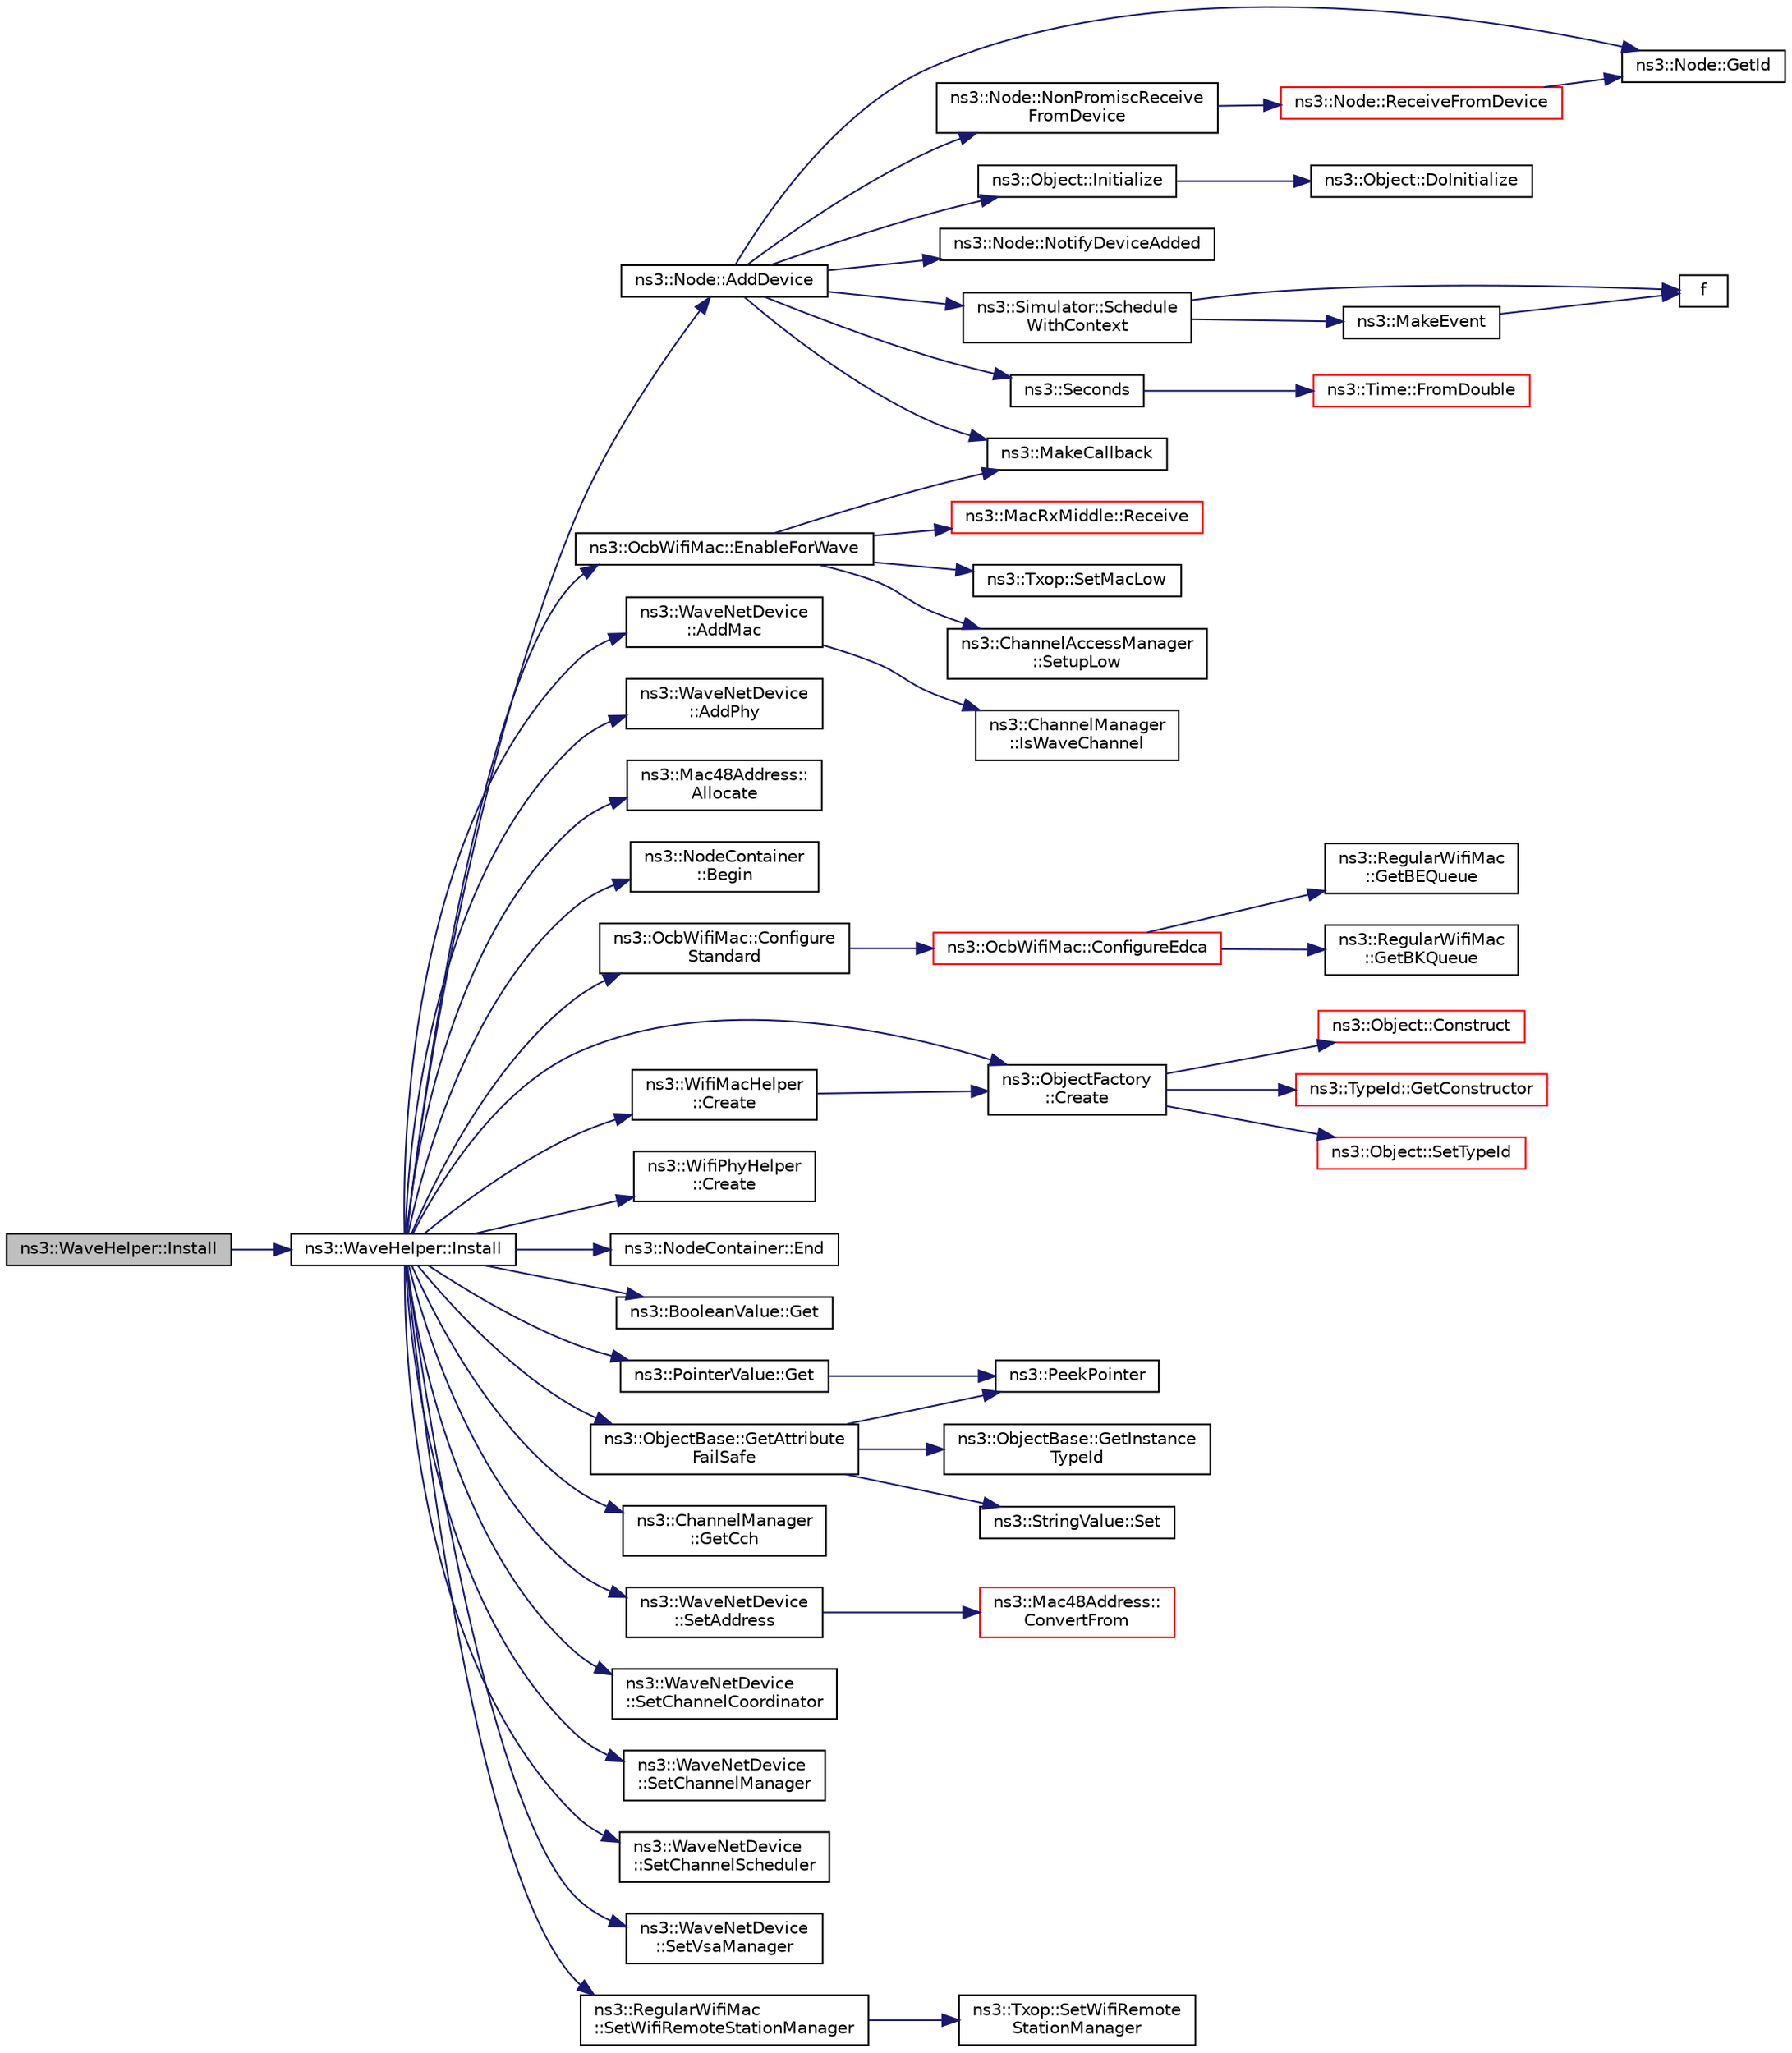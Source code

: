 digraph "ns3::WaveHelper::Install"
{
 // LATEX_PDF_SIZE
  edge [fontname="Helvetica",fontsize="10",labelfontname="Helvetica",labelfontsize="10"];
  node [fontname="Helvetica",fontsize="10",shape=record];
  rankdir="LR";
  Node1 [label="ns3::WaveHelper::Install",height=0.2,width=0.4,color="black", fillcolor="grey75", style="filled", fontcolor="black",tooltip=" "];
  Node1 -> Node2 [color="midnightblue",fontsize="10",style="solid",fontname="Helvetica"];
  Node2 [label="ns3::WaveHelper::Install",height=0.2,width=0.4,color="black", fillcolor="white", style="filled",URL="$classns3_1_1_wave_helper.html#a31155675aae4cc3ca5320664f15a967d",tooltip=" "];
  Node2 -> Node3 [color="midnightblue",fontsize="10",style="solid",fontname="Helvetica"];
  Node3 [label="ns3::Node::AddDevice",height=0.2,width=0.4,color="black", fillcolor="white", style="filled",URL="$classns3_1_1_node.html#a42ff83ee1d5d1649c770d3f5b62375de",tooltip="Associate a NetDevice to this node."];
  Node3 -> Node4 [color="midnightblue",fontsize="10",style="solid",fontname="Helvetica"];
  Node4 [label="ns3::Node::GetId",height=0.2,width=0.4,color="black", fillcolor="white", style="filled",URL="$classns3_1_1_node.html#a2ed8663077afcb8db519296b0ada6355",tooltip=" "];
  Node3 -> Node5 [color="midnightblue",fontsize="10",style="solid",fontname="Helvetica"];
  Node5 [label="ns3::Object::Initialize",height=0.2,width=0.4,color="black", fillcolor="white", style="filled",URL="$classns3_1_1_object.html#af4411cb29971772fcd09203474a95078",tooltip="Invoke DoInitialize on all Objects aggregated to this one."];
  Node5 -> Node6 [color="midnightblue",fontsize="10",style="solid",fontname="Helvetica"];
  Node6 [label="ns3::Object::DoInitialize",height=0.2,width=0.4,color="black", fillcolor="white", style="filled",URL="$classns3_1_1_object.html#af8482a521433409fb5c7f749398c9dbe",tooltip="Initialize() implementation."];
  Node3 -> Node7 [color="midnightblue",fontsize="10",style="solid",fontname="Helvetica"];
  Node7 [label="ns3::MakeCallback",height=0.2,width=0.4,color="black", fillcolor="white", style="filled",URL="$namespacens3.html#af1dde3c04374147fca0cfe3b0766d664",tooltip="Build Callbacks for class method members which take varying numbers of arguments and potentially retu..."];
  Node3 -> Node8 [color="midnightblue",fontsize="10",style="solid",fontname="Helvetica"];
  Node8 [label="ns3::Node::NonPromiscReceive\lFromDevice",height=0.2,width=0.4,color="black", fillcolor="white", style="filled",URL="$classns3_1_1_node.html#a72ebf5bdc911879511f1e249d471f7e5",tooltip="Receive a packet from a device in non-promiscuous mode."];
  Node8 -> Node9 [color="midnightblue",fontsize="10",style="solid",fontname="Helvetica"];
  Node9 [label="ns3::Node::ReceiveFromDevice",height=0.2,width=0.4,color="red", fillcolor="white", style="filled",URL="$classns3_1_1_node.html#a6cbe61c071c85bb3ba5d4843132cd119",tooltip="Receive a packet from a device."];
  Node9 -> Node4 [color="midnightblue",fontsize="10",style="solid",fontname="Helvetica"];
  Node3 -> Node61 [color="midnightblue",fontsize="10",style="solid",fontname="Helvetica"];
  Node61 [label="ns3::Node::NotifyDeviceAdded",height=0.2,width=0.4,color="black", fillcolor="white", style="filled",URL="$classns3_1_1_node.html#ae85e535c650941f4f8ca6845a9f61e42",tooltip="Notifies all the DeviceAdditionListener about the new device added."];
  Node3 -> Node62 [color="midnightblue",fontsize="10",style="solid",fontname="Helvetica"];
  Node62 [label="ns3::Simulator::Schedule\lWithContext",height=0.2,width=0.4,color="black", fillcolor="white", style="filled",URL="$classns3_1_1_simulator.html#a6801feda0ccf0595cb48d1e962cd40a1",tooltip="Schedule an event with the given context."];
  Node62 -> Node63 [color="midnightblue",fontsize="10",style="solid",fontname="Helvetica"];
  Node63 [label="f",height=0.2,width=0.4,color="black", fillcolor="white", style="filled",URL="$80211b_8c.html#ae7ffc1a8f84fa47a0812b2f2b9627132",tooltip=" "];
  Node62 -> Node64 [color="midnightblue",fontsize="10",style="solid",fontname="Helvetica"];
  Node64 [label="ns3::MakeEvent",height=0.2,width=0.4,color="black", fillcolor="white", style="filled",URL="$group__makeeventfnptr.html#ga289a28a2497c18a9bd299e5e2014094b",tooltip="Make an EventImpl from a function pointer taking varying numbers of arguments."];
  Node64 -> Node63 [color="midnightblue",fontsize="10",style="solid",fontname="Helvetica"];
  Node3 -> Node65 [color="midnightblue",fontsize="10",style="solid",fontname="Helvetica"];
  Node65 [label="ns3::Seconds",height=0.2,width=0.4,color="black", fillcolor="white", style="filled",URL="$group__timecivil.html#ga33c34b816f8ff6628e33d5c8e9713b9e",tooltip="Construct a Time in the indicated unit."];
  Node65 -> Node66 [color="midnightblue",fontsize="10",style="solid",fontname="Helvetica"];
  Node66 [label="ns3::Time::FromDouble",height=0.2,width=0.4,color="red", fillcolor="white", style="filled",URL="$classns3_1_1_time.html#a60e845f4a74e62495b86356afe604cb4",tooltip="Create a Time equal to value in unit unit."];
  Node2 -> Node71 [color="midnightblue",fontsize="10",style="solid",fontname="Helvetica"];
  Node71 [label="ns3::WaveNetDevice\l::AddMac",height=0.2,width=0.4,color="black", fillcolor="white", style="filled",URL="$classns3_1_1_wave_net_device.html#a1c2c9c7feb2a647396934f2b538afd1b",tooltip=" "];
  Node71 -> Node72 [color="midnightblue",fontsize="10",style="solid",fontname="Helvetica"];
  Node72 [label="ns3::ChannelManager\l::IsWaveChannel",height=0.2,width=0.4,color="black", fillcolor="white", style="filled",URL="$classns3_1_1_channel_manager.html#ae06978b638275c7a37ba6505e2104f92",tooltip=" "];
  Node2 -> Node73 [color="midnightblue",fontsize="10",style="solid",fontname="Helvetica"];
  Node73 [label="ns3::WaveNetDevice\l::AddPhy",height=0.2,width=0.4,color="black", fillcolor="white", style="filled",URL="$classns3_1_1_wave_net_device.html#a067a76c0ee75baca3d269038645780da",tooltip=" "];
  Node2 -> Node74 [color="midnightblue",fontsize="10",style="solid",fontname="Helvetica"];
  Node74 [label="ns3::Mac48Address::\lAllocate",height=0.2,width=0.4,color="black", fillcolor="white", style="filled",URL="$classns3_1_1_mac48_address.html#a203b53c035649c0d4881fa1115aa2cdb",tooltip="Allocate a new Mac48Address."];
  Node2 -> Node75 [color="midnightblue",fontsize="10",style="solid",fontname="Helvetica"];
  Node75 [label="ns3::NodeContainer\l::Begin",height=0.2,width=0.4,color="black", fillcolor="white", style="filled",URL="$classns3_1_1_node_container.html#a2bfe1f50688c96e0888b1907e1e2f324",tooltip="Get an iterator which refers to the first Node in the container."];
  Node2 -> Node76 [color="midnightblue",fontsize="10",style="solid",fontname="Helvetica"];
  Node76 [label="ns3::OcbWifiMac::Configure\lStandard",height=0.2,width=0.4,color="black", fillcolor="white", style="filled",URL="$classns3_1_1_ocb_wifi_mac.html#af21336a3b77cc623fdc2b5b703b63dab",tooltip=" "];
  Node76 -> Node77 [color="midnightblue",fontsize="10",style="solid",fontname="Helvetica"];
  Node77 [label="ns3::OcbWifiMac::ConfigureEdca",height=0.2,width=0.4,color="red", fillcolor="white", style="filled",URL="$classns3_1_1_ocb_wifi_mac.html#ac22b6919845bacc7bef4cf6426e95bbd",tooltip=" "];
  Node77 -> Node78 [color="midnightblue",fontsize="10",style="solid",fontname="Helvetica"];
  Node78 [label="ns3::RegularWifiMac\l::GetBEQueue",height=0.2,width=0.4,color="black", fillcolor="white", style="filled",URL="$classns3_1_1_regular_wifi_mac.html#a332d11fec14acefd309b42283fa58c3c",tooltip="Accessor for the AC_BE channel access function."];
  Node77 -> Node79 [color="midnightblue",fontsize="10",style="solid",fontname="Helvetica"];
  Node79 [label="ns3::RegularWifiMac\l::GetBKQueue",height=0.2,width=0.4,color="black", fillcolor="white", style="filled",URL="$classns3_1_1_regular_wifi_mac.html#a54315bf664541f02a2da1b5bb6988c2c",tooltip="Accessor for the AC_BK channel access function."];
  Node2 -> Node88 [color="midnightblue",fontsize="10",style="solid",fontname="Helvetica"];
  Node88 [label="ns3::WifiMacHelper\l::Create",height=0.2,width=0.4,color="black", fillcolor="white", style="filled",URL="$classns3_1_1_wifi_mac_helper.html#a66354d7a3bdbaf1c785a32647dabc1f2",tooltip=" "];
  Node88 -> Node13 [color="midnightblue",fontsize="10",style="solid",fontname="Helvetica"];
  Node13 [label="ns3::ObjectFactory\l::Create",height=0.2,width=0.4,color="black", fillcolor="white", style="filled",URL="$classns3_1_1_object_factory.html#a52eda277f4aaab54266134ba48102ad7",tooltip="Create an Object instance of the configured TypeId."];
  Node13 -> Node14 [color="midnightblue",fontsize="10",style="solid",fontname="Helvetica"];
  Node14 [label="ns3::Object::Construct",height=0.2,width=0.4,color="red", fillcolor="white", style="filled",URL="$classns3_1_1_object.html#a636e8411dc5228771f45c9b805d348fa",tooltip="Initialize all member variables registered as Attributes of this TypeId."];
  Node13 -> Node38 [color="midnightblue",fontsize="10",style="solid",fontname="Helvetica"];
  Node38 [label="ns3::TypeId::GetConstructor",height=0.2,width=0.4,color="red", fillcolor="white", style="filled",URL="$classns3_1_1_type_id.html#a66b2628edf921fc88945ec8a8f3a1683",tooltip="Get the constructor callback."];
  Node13 -> Node40 [color="midnightblue",fontsize="10",style="solid",fontname="Helvetica"];
  Node40 [label="ns3::Object::SetTypeId",height=0.2,width=0.4,color="red", fillcolor="white", style="filled",URL="$classns3_1_1_object.html#a19b1ebd8ec8fe404845e665880a6c5ad",tooltip="Set the TypeId of this Object."];
  Node2 -> Node89 [color="midnightblue",fontsize="10",style="solid",fontname="Helvetica"];
  Node89 [label="ns3::WifiPhyHelper\l::Create",height=0.2,width=0.4,color="black", fillcolor="white", style="filled",URL="$classns3_1_1_wifi_phy_helper.html#a0f7f4ce41ebe74cbba4f89bc9a9fec8e",tooltip=" "];
  Node2 -> Node13 [color="midnightblue",fontsize="10",style="solid",fontname="Helvetica"];
  Node2 -> Node90 [color="midnightblue",fontsize="10",style="solid",fontname="Helvetica"];
  Node90 [label="ns3::OcbWifiMac::EnableForWave",height=0.2,width=0.4,color="black", fillcolor="white", style="filled",URL="$classns3_1_1_ocb_wifi_mac.html#a7da6015f1bb04ffbb0974f9c94ccf988",tooltip=" "];
  Node90 -> Node7 [color="midnightblue",fontsize="10",style="solid",fontname="Helvetica"];
  Node90 -> Node91 [color="midnightblue",fontsize="10",style="solid",fontname="Helvetica"];
  Node91 [label="ns3::MacRxMiddle::Receive",height=0.2,width=0.4,color="red", fillcolor="white", style="filled",URL="$classns3_1_1_mac_rx_middle.html#a816ef69ee0b13d326f3f10d4cf3f6603",tooltip="Receive a packet."];
  Node90 -> Node164 [color="midnightblue",fontsize="10",style="solid",fontname="Helvetica"];
  Node164 [label="ns3::Txop::SetMacLow",height=0.2,width=0.4,color="black", fillcolor="white", style="filled",URL="$classns3_1_1_txop.html#ad0d6f0b23a1fd49fe4bbc18b56b51449",tooltip="Set MacLow associated with this Txop."];
  Node90 -> Node165 [color="midnightblue",fontsize="10",style="solid",fontname="Helvetica"];
  Node165 [label="ns3::ChannelAccessManager\l::SetupLow",height=0.2,width=0.4,color="black", fillcolor="white", style="filled",URL="$classns3_1_1_channel_access_manager.html#a10e852440d4131a899b910aff0be32c5",tooltip="Set up listener for MacLow events."];
  Node2 -> Node166 [color="midnightblue",fontsize="10",style="solid",fontname="Helvetica"];
  Node166 [label="ns3::NodeContainer::End",height=0.2,width=0.4,color="black", fillcolor="white", style="filled",URL="$classns3_1_1_node_container.html#a4904853b5d3e86f622a2ef8b4e959e08",tooltip="Get an iterator which indicates past-the-last Node in the container."];
  Node2 -> Node167 [color="midnightblue",fontsize="10",style="solid",fontname="Helvetica"];
  Node167 [label="ns3::BooleanValue::Get",height=0.2,width=0.4,color="black", fillcolor="white", style="filled",URL="$classns3_1_1_boolean_value.html#a9a4461490f9b71d99b07bb73993f0f00",tooltip=" "];
  Node2 -> Node168 [color="midnightblue",fontsize="10",style="solid",fontname="Helvetica"];
  Node168 [label="ns3::PointerValue::Get",height=0.2,width=0.4,color="black", fillcolor="white", style="filled",URL="$classns3_1_1_pointer_value.html#a13334c3a4ada0f439bdad5190a0994c7",tooltip=" "];
  Node168 -> Node160 [color="midnightblue",fontsize="10",style="solid",fontname="Helvetica"];
  Node160 [label="ns3::PeekPointer",height=0.2,width=0.4,color="black", fillcolor="white", style="filled",URL="$namespacens3.html#af2a7557fe9afdd98d8f6f8f6e412cf5a",tooltip=" "];
  Node2 -> Node169 [color="midnightblue",fontsize="10",style="solid",fontname="Helvetica"];
  Node169 [label="ns3::ObjectBase::GetAttribute\lFailSafe",height=0.2,width=0.4,color="black", fillcolor="white", style="filled",URL="$classns3_1_1_object_base.html#a79b981cfd59c1fa1ae62854b975f0a06",tooltip="Get the value of an attribute without raising erros."];
  Node169 -> Node26 [color="midnightblue",fontsize="10",style="solid",fontname="Helvetica"];
  Node26 [label="ns3::ObjectBase::GetInstance\lTypeId",height=0.2,width=0.4,color="black", fillcolor="white", style="filled",URL="$classns3_1_1_object_base.html#abe5b43a6f5b99a92a4c3122db31f06fb",tooltip="Get the most derived TypeId for this Object."];
  Node169 -> Node160 [color="midnightblue",fontsize="10",style="solid",fontname="Helvetica"];
  Node169 -> Node52 [color="midnightblue",fontsize="10",style="solid",fontname="Helvetica"];
  Node52 [label="ns3::StringValue::Set",height=0.2,width=0.4,color="black", fillcolor="white", style="filled",URL="$classns3_1_1_string_value.html#a17693012c6f2c52875e0d631fbf40155",tooltip="Set the value."];
  Node2 -> Node170 [color="midnightblue",fontsize="10",style="solid",fontname="Helvetica"];
  Node170 [label="ns3::ChannelManager\l::GetCch",height=0.2,width=0.4,color="black", fillcolor="white", style="filled",URL="$classns3_1_1_channel_manager.html#adbf5775f7d647b14c14fdcdbb00f67d0",tooltip=" "];
  Node2 -> Node171 [color="midnightblue",fontsize="10",style="solid",fontname="Helvetica"];
  Node171 [label="ns3::WaveNetDevice\l::SetAddress",height=0.2,width=0.4,color="black", fillcolor="white", style="filled",URL="$classns3_1_1_wave_net_device.html#af398bddb4768c86bdd1cb37ca1963eca",tooltip="Set the address of this interface."];
  Node171 -> Node172 [color="midnightblue",fontsize="10",style="solid",fontname="Helvetica"];
  Node172 [label="ns3::Mac48Address::\lConvertFrom",height=0.2,width=0.4,color="red", fillcolor="white", style="filled",URL="$classns3_1_1_mac48_address.html#a911ce13603a9ef837545a032b6523ae4",tooltip=" "];
  Node2 -> Node175 [color="midnightblue",fontsize="10",style="solid",fontname="Helvetica"];
  Node175 [label="ns3::WaveNetDevice\l::SetChannelCoordinator",height=0.2,width=0.4,color="black", fillcolor="white", style="filled",URL="$classns3_1_1_wave_net_device.html#a0bd0431f70e5ea68ae818650b6ff06d8",tooltip=" "];
  Node2 -> Node176 [color="midnightblue",fontsize="10",style="solid",fontname="Helvetica"];
  Node176 [label="ns3::WaveNetDevice\l::SetChannelManager",height=0.2,width=0.4,color="black", fillcolor="white", style="filled",URL="$classns3_1_1_wave_net_device.html#acc72aa6c137e1c78c6e5bc3c19973ef4",tooltip=" "];
  Node2 -> Node177 [color="midnightblue",fontsize="10",style="solid",fontname="Helvetica"];
  Node177 [label="ns3::WaveNetDevice\l::SetChannelScheduler",height=0.2,width=0.4,color="black", fillcolor="white", style="filled",URL="$classns3_1_1_wave_net_device.html#a3aa4f3edcb781fca5306e817315cd31b",tooltip=" "];
  Node2 -> Node178 [color="midnightblue",fontsize="10",style="solid",fontname="Helvetica"];
  Node178 [label="ns3::WaveNetDevice\l::SetVsaManager",height=0.2,width=0.4,color="black", fillcolor="white", style="filled",URL="$classns3_1_1_wave_net_device.html#a67b70adf83f3029059e45b8f99901b9d",tooltip=" "];
  Node2 -> Node179 [color="midnightblue",fontsize="10",style="solid",fontname="Helvetica"];
  Node179 [label="ns3::RegularWifiMac\l::SetWifiRemoteStationManager",height=0.2,width=0.4,color="black", fillcolor="white", style="filled",URL="$classns3_1_1_regular_wifi_mac.html#a2519a6cbda45d3fd449d41c5f889d42b",tooltip=" "];
  Node179 -> Node180 [color="midnightblue",fontsize="10",style="solid",fontname="Helvetica"];
  Node180 [label="ns3::Txop::SetWifiRemote\lStationManager",height=0.2,width=0.4,color="black", fillcolor="white", style="filled",URL="$classns3_1_1_txop.html#ab09fd3520f361609a6eaaa629c0d3259",tooltip="Set WifiRemoteStationsManager this Txop is associated to."];
}
